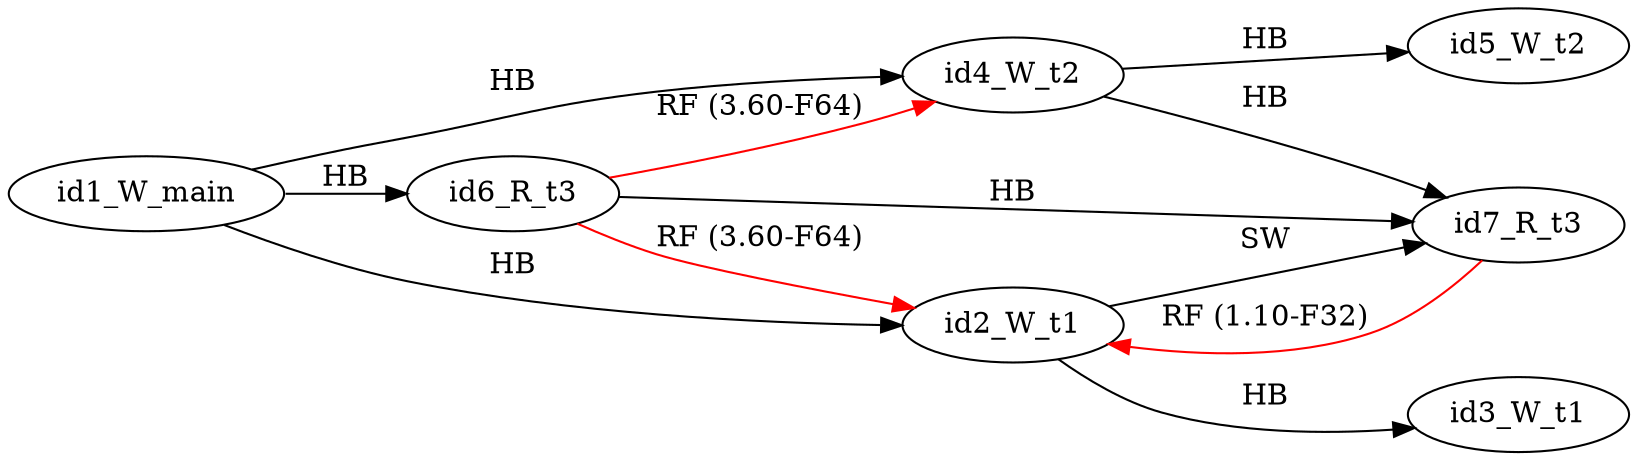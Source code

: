 digraph memory_model {
rankdir=LR;
splines=true; esep=0.5;
id6_R_t3 -> id2_W_t1 [label = "RF (3.60-F64)", color="red"];
id6_R_t3 -> id4_W_t2 [label = "RF (3.60-F64)", color="red"];
id7_R_t3 -> id2_W_t1 [label = "RF (1.10-F32)", color="red"];
id2_W_t1 -> id3_W_t1 [label = "HB", color="black"];
id4_W_t2 -> id5_W_t2 [label = "HB", color="black"];
id6_R_t3 -> id7_R_t3 [label = "HB", color="black"];
id1_W_main -> id2_W_t1 [label = "HB", color="black"];
id1_W_main -> id4_W_t2 [label = "HB", color="black"];
id1_W_main -> id6_R_t3 [label = "HB", color="black"];
id4_W_t2 -> id7_R_t3 [label = "HB", color="black"];
id2_W_t1 -> id7_R_t3 [label = "SW", color="black"];
id1_W_main [pos="5.0,4!"]
id2_W_t1 [pos="0,2!"]
id3_W_t1 [pos="0,0!"]
id4_W_t2 [pos="5,2!"]
id5_W_t2 [pos="5,0!"]
id6_R_t3 [pos="10,2!"]
id7_R_t3 [pos="10,0!"]
}